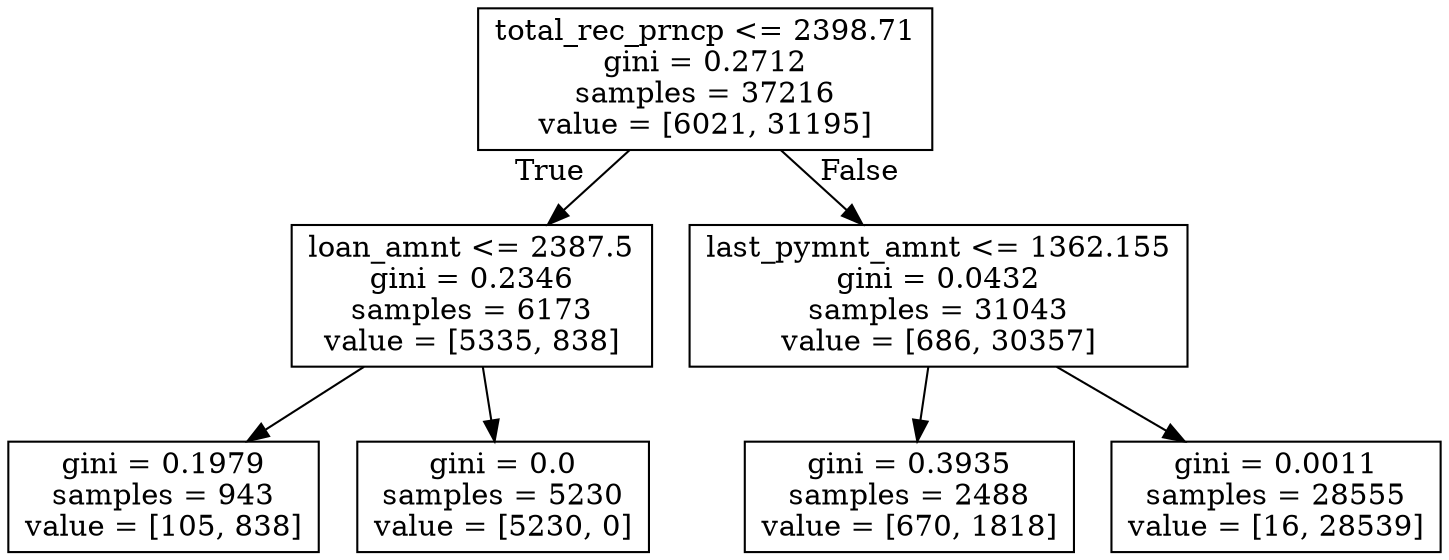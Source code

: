digraph Tree {
node [shape=box] ;
0 [label="total_rec_prncp <= 2398.71\ngini = 0.2712\nsamples = 37216\nvalue = [6021, 31195]"] ;
1 [label="loan_amnt <= 2387.5\ngini = 0.2346\nsamples = 6173\nvalue = [5335, 838]"] ;
0 -> 1 [labeldistance=2.5, labelangle=45, headlabel="True"] ;
2 [label="gini = 0.1979\nsamples = 943\nvalue = [105, 838]"] ;
1 -> 2 ;
3 [label="gini = 0.0\nsamples = 5230\nvalue = [5230, 0]"] ;
1 -> 3 ;
4 [label="last_pymnt_amnt <= 1362.155\ngini = 0.0432\nsamples = 31043\nvalue = [686, 30357]"] ;
0 -> 4 [labeldistance=2.5, labelangle=-45, headlabel="False"] ;
5 [label="gini = 0.3935\nsamples = 2488\nvalue = [670, 1818]"] ;
4 -> 5 ;
6 [label="gini = 0.0011\nsamples = 28555\nvalue = [16, 28539]"] ;
4 -> 6 ;
}